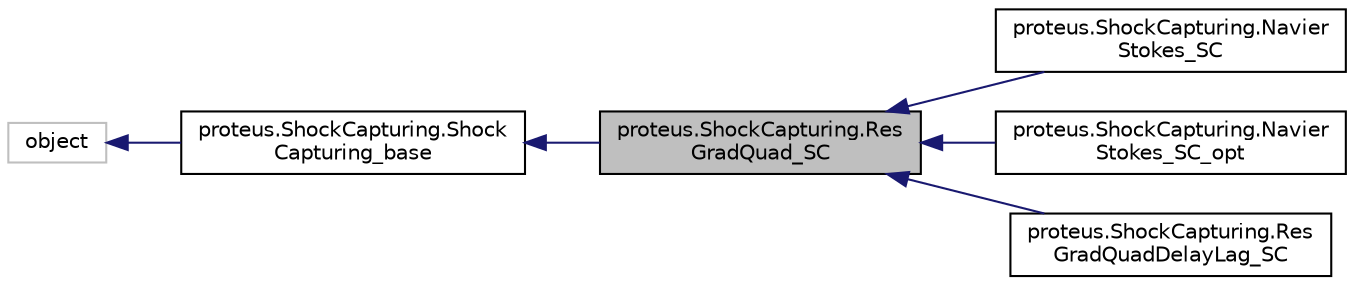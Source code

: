 digraph "proteus.ShockCapturing.ResGradQuad_SC"
{
 // LATEX_PDF_SIZE
  edge [fontname="Helvetica",fontsize="10",labelfontname="Helvetica",labelfontsize="10"];
  node [fontname="Helvetica",fontsize="10",shape=record];
  rankdir="LR";
  Node1 [label="proteus.ShockCapturing.Res\lGradQuad_SC",height=0.2,width=0.4,color="black", fillcolor="grey75", style="filled", fontcolor="black",tooltip=" "];
  Node2 -> Node1 [dir="back",color="midnightblue",fontsize="10",style="solid",fontname="Helvetica"];
  Node2 [label="proteus.ShockCapturing.Shock\lCapturing_base",height=0.2,width=0.4,color="black", fillcolor="white", style="filled",URL="$d4/d4e/classproteus_1_1ShockCapturing_1_1ShockCapturing__base.html",tooltip=" "];
  Node3 -> Node2 [dir="back",color="midnightblue",fontsize="10",style="solid",fontname="Helvetica"];
  Node3 [label="object",height=0.2,width=0.4,color="grey75", fillcolor="white", style="filled",tooltip=" "];
  Node1 -> Node4 [dir="back",color="midnightblue",fontsize="10",style="solid",fontname="Helvetica"];
  Node4 [label="proteus.ShockCapturing.Navier\lStokes_SC",height=0.2,width=0.4,color="black", fillcolor="white", style="filled",URL="$d7/d1c/classproteus_1_1ShockCapturing_1_1NavierStokes__SC.html",tooltip=" "];
  Node1 -> Node5 [dir="back",color="midnightblue",fontsize="10",style="solid",fontname="Helvetica"];
  Node5 [label="proteus.ShockCapturing.Navier\lStokes_SC_opt",height=0.2,width=0.4,color="black", fillcolor="white", style="filled",URL="$d6/d4e/classproteus_1_1ShockCapturing_1_1NavierStokes__SC__opt.html",tooltip=" "];
  Node1 -> Node6 [dir="back",color="midnightblue",fontsize="10",style="solid",fontname="Helvetica"];
  Node6 [label="proteus.ShockCapturing.Res\lGradQuadDelayLag_SC",height=0.2,width=0.4,color="black", fillcolor="white", style="filled",URL="$dd/dbb/classproteus_1_1ShockCapturing_1_1ResGradQuadDelayLag__SC.html",tooltip=" "];
}
